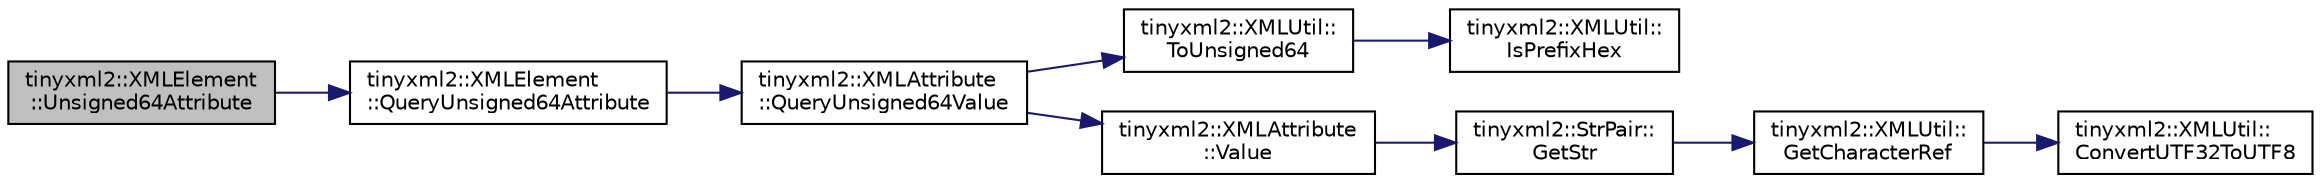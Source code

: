 digraph "tinyxml2::XMLElement::Unsigned64Attribute"
{
 // LATEX_PDF_SIZE
  edge [fontname="Helvetica",fontsize="10",labelfontname="Helvetica",labelfontsize="10"];
  node [fontname="Helvetica",fontsize="10",shape=record];
  rankdir="LR";
  Node1 [label="tinyxml2::XMLElement\l::Unsigned64Attribute",height=0.2,width=0.4,color="black", fillcolor="grey75", style="filled", fontcolor="black",tooltip="See IntAttribute()"];
  Node1 -> Node2 [color="midnightblue",fontsize="10",style="solid"];
  Node2 [label="tinyxml2::XMLElement\l::QueryUnsigned64Attribute",height=0.2,width=0.4,color="black", fillcolor="white", style="filled",URL="$classtinyxml2_1_1XMLElement.html#a13dd590b5d3958ce2ed79844aacd9405",tooltip="See QueryIntAttribute()"];
  Node2 -> Node3 [color="midnightblue",fontsize="10",style="solid"];
  Node3 [label="tinyxml2::XMLAttribute\l::QueryUnsigned64Value",height=0.2,width=0.4,color="black", fillcolor="white", style="filled",URL="$classtinyxml2_1_1XMLAttribute.html#af793c695e7ee65cf20b8010d38b1d157",tooltip="See QueryIntValue."];
  Node3 -> Node4 [color="midnightblue",fontsize="10",style="solid"];
  Node4 [label="tinyxml2::XMLUtil::\lToUnsigned64",height=0.2,width=0.4,color="black", fillcolor="white", style="filled",URL="$classtinyxml2_1_1XMLUtil.html#ae1a49d5df42fbd5dbb36c2261f7e8aaf",tooltip=" "];
  Node4 -> Node5 [color="midnightblue",fontsize="10",style="solid"];
  Node5 [label="tinyxml2::XMLUtil::\lIsPrefixHex",height=0.2,width=0.4,color="black", fillcolor="white", style="filled",URL="$classtinyxml2_1_1XMLUtil.html#a28c5a73c3d557ae0090191ef31d2f59a",tooltip=" "];
  Node3 -> Node6 [color="midnightblue",fontsize="10",style="solid"];
  Node6 [label="tinyxml2::XMLAttribute\l::Value",height=0.2,width=0.4,color="black", fillcolor="white", style="filled",URL="$classtinyxml2_1_1XMLAttribute.html#ab1c5cd993f836a771818ca408994b14e",tooltip="The value of the attribute."];
  Node6 -> Node7 [color="midnightblue",fontsize="10",style="solid"];
  Node7 [label="tinyxml2::StrPair::\lGetStr",height=0.2,width=0.4,color="black", fillcolor="white", style="filled",URL="$classtinyxml2_1_1StrPair.html#ad87e3d11330f5e689ba1e7e54c023b57",tooltip=" "];
  Node7 -> Node8 [color="midnightblue",fontsize="10",style="solid"];
  Node8 [label="tinyxml2::XMLUtil::\lGetCharacterRef",height=0.2,width=0.4,color="black", fillcolor="white", style="filled",URL="$classtinyxml2_1_1XMLUtil.html#a5a96e5144a8d693dc4bcd783d9964648",tooltip=" "];
  Node8 -> Node9 [color="midnightblue",fontsize="10",style="solid"];
  Node9 [label="tinyxml2::XMLUtil::\lConvertUTF32ToUTF8",height=0.2,width=0.4,color="black", fillcolor="white", style="filled",URL="$classtinyxml2_1_1XMLUtil.html#a31c00d5c5dfb38382de1dfcaf4be3595",tooltip=" "];
}
